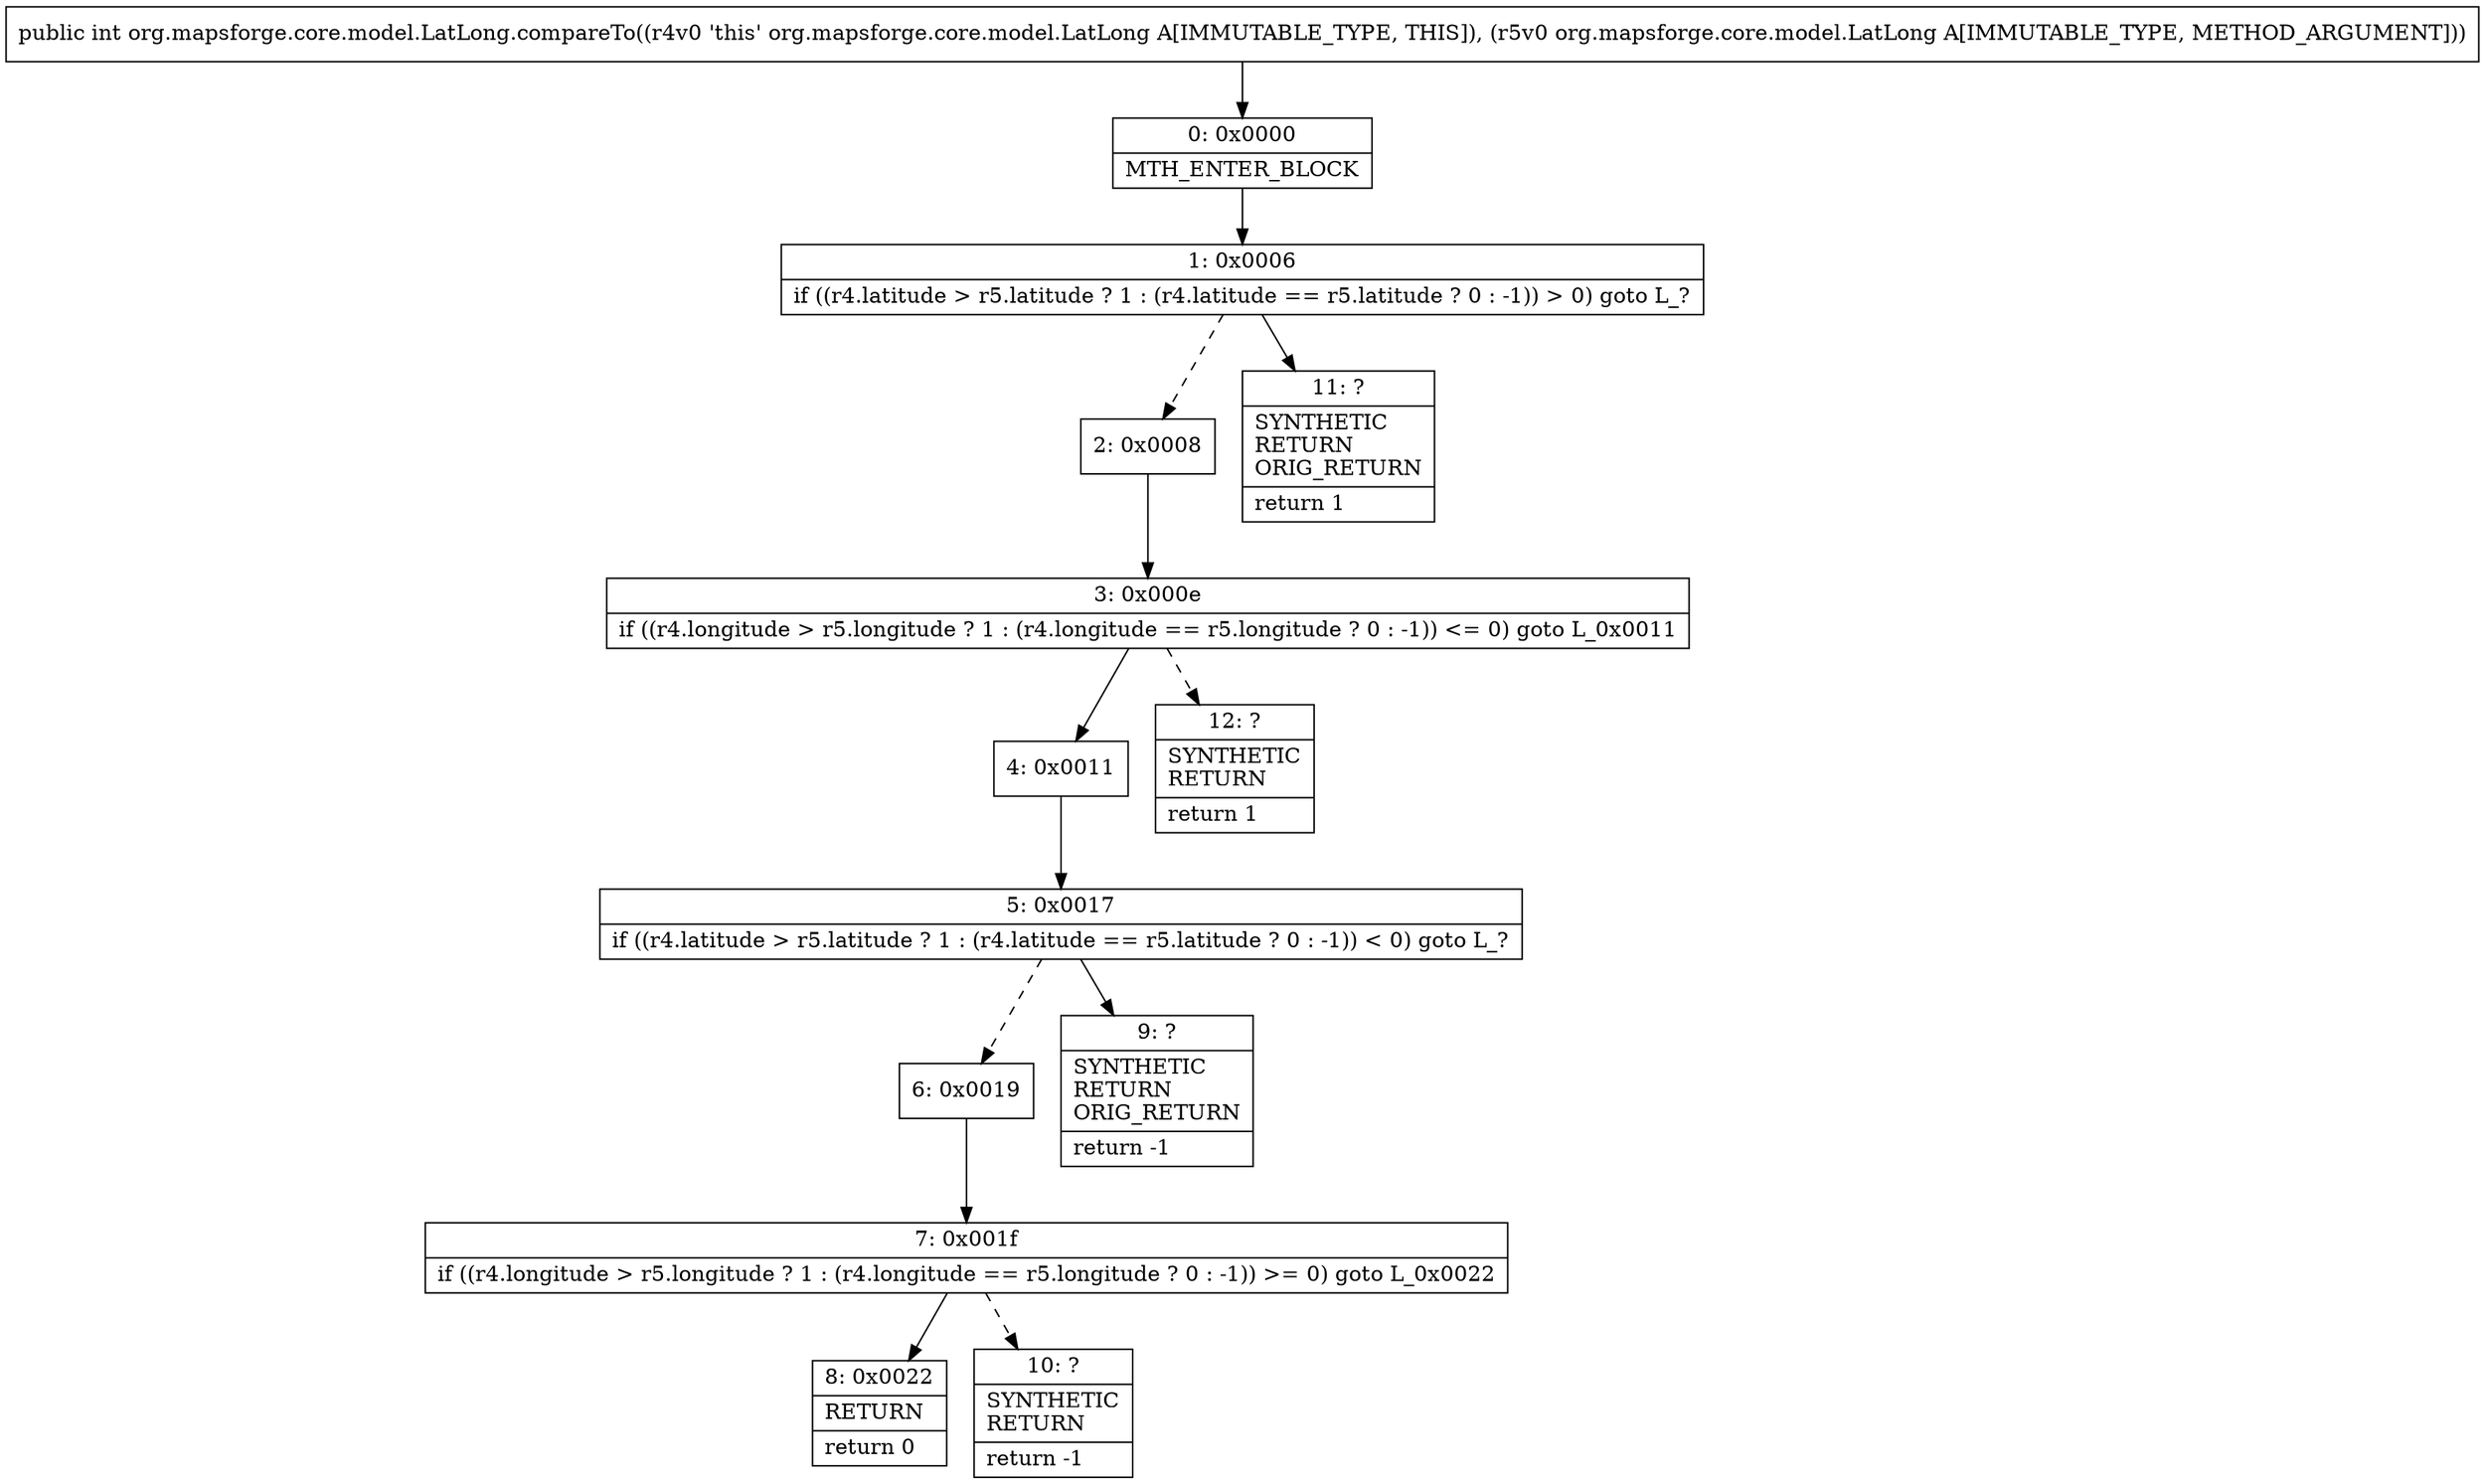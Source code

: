 digraph "CFG fororg.mapsforge.core.model.LatLong.compareTo(Lorg\/mapsforge\/core\/model\/LatLong;)I" {
Node_0 [shape=record,label="{0\:\ 0x0000|MTH_ENTER_BLOCK\l}"];
Node_1 [shape=record,label="{1\:\ 0x0006|if ((r4.latitude \> r5.latitude ? 1 : (r4.latitude == r5.latitude ? 0 : \-1)) \> 0) goto L_?\l}"];
Node_2 [shape=record,label="{2\:\ 0x0008}"];
Node_3 [shape=record,label="{3\:\ 0x000e|if ((r4.longitude \> r5.longitude ? 1 : (r4.longitude == r5.longitude ? 0 : \-1)) \<= 0) goto L_0x0011\l}"];
Node_4 [shape=record,label="{4\:\ 0x0011}"];
Node_5 [shape=record,label="{5\:\ 0x0017|if ((r4.latitude \> r5.latitude ? 1 : (r4.latitude == r5.latitude ? 0 : \-1)) \< 0) goto L_?\l}"];
Node_6 [shape=record,label="{6\:\ 0x0019}"];
Node_7 [shape=record,label="{7\:\ 0x001f|if ((r4.longitude \> r5.longitude ? 1 : (r4.longitude == r5.longitude ? 0 : \-1)) \>= 0) goto L_0x0022\l}"];
Node_8 [shape=record,label="{8\:\ 0x0022|RETURN\l|return 0\l}"];
Node_9 [shape=record,label="{9\:\ ?|SYNTHETIC\lRETURN\lORIG_RETURN\l|return \-1\l}"];
Node_10 [shape=record,label="{10\:\ ?|SYNTHETIC\lRETURN\l|return \-1\l}"];
Node_11 [shape=record,label="{11\:\ ?|SYNTHETIC\lRETURN\lORIG_RETURN\l|return 1\l}"];
Node_12 [shape=record,label="{12\:\ ?|SYNTHETIC\lRETURN\l|return 1\l}"];
MethodNode[shape=record,label="{public int org.mapsforge.core.model.LatLong.compareTo((r4v0 'this' org.mapsforge.core.model.LatLong A[IMMUTABLE_TYPE, THIS]), (r5v0 org.mapsforge.core.model.LatLong A[IMMUTABLE_TYPE, METHOD_ARGUMENT])) }"];
MethodNode -> Node_0;
Node_0 -> Node_1;
Node_1 -> Node_2[style=dashed];
Node_1 -> Node_11;
Node_2 -> Node_3;
Node_3 -> Node_4;
Node_3 -> Node_12[style=dashed];
Node_4 -> Node_5;
Node_5 -> Node_6[style=dashed];
Node_5 -> Node_9;
Node_6 -> Node_7;
Node_7 -> Node_8;
Node_7 -> Node_10[style=dashed];
}

